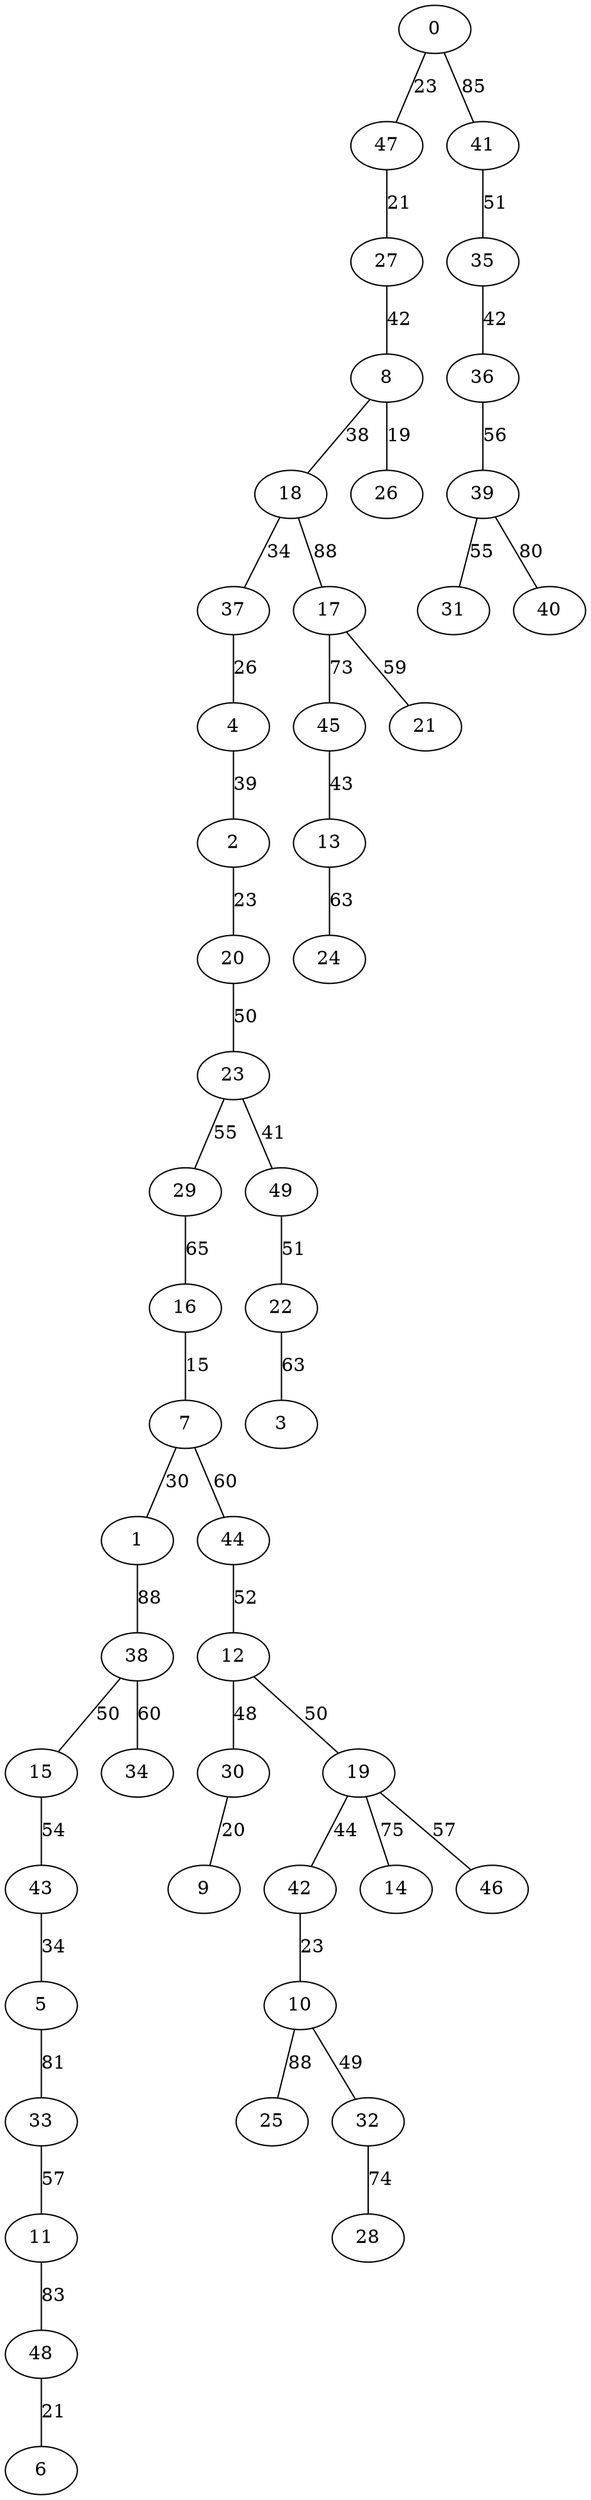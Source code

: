 graph G {
7 -- 1 [label="30"];
4 -- 2 [label="39"];
22 -- 3 [label="63"];
37 -- 4 [label="26"];
43 -- 5 [label="34"];
48 -- 6 [label="21"];
16 -- 7 [label="15"];
27 -- 8 [label="42"];
30 -- 9 [label="20"];
42 -- 10 [label="23"];
33 -- 11 [label="57"];
44 -- 12 [label="52"];
45 -- 13 [label="43"];
19 -- 14 [label="75"];
38 -- 15 [label="50"];
29 -- 16 [label="65"];
18 -- 17 [label="88"];
8 -- 18 [label="38"];
12 -- 19 [label="50"];
2 -- 20 [label="23"];
17 -- 21 [label="59"];
49 -- 22 [label="51"];
20 -- 23 [label="50"];
13 -- 24 [label="63"];
10 -- 25 [label="88"];
8 -- 26 [label="19"];
47 -- 27 [label="21"];
32 -- 28 [label="74"];
23 -- 29 [label="55"];
12 -- 30 [label="48"];
39 -- 31 [label="55"];
10 -- 32 [label="49"];
5 -- 33 [label="81"];
38 -- 34 [label="60"];
41 -- 35 [label="51"];
35 -- 36 [label="42"];
18 -- 37 [label="34"];
1 -- 38 [label="88"];
36 -- 39 [label="56"];
39 -- 40 [label="80"];
0 -- 41 [label="85"];
19 -- 42 [label="44"];
15 -- 43 [label="54"];
7 -- 44 [label="60"];
17 -- 45 [label="73"];
19 -- 46 [label="57"];
0 -- 47 [label="23"];
11 -- 48 [label="83"];
23 -- 49 [label="41"];
}